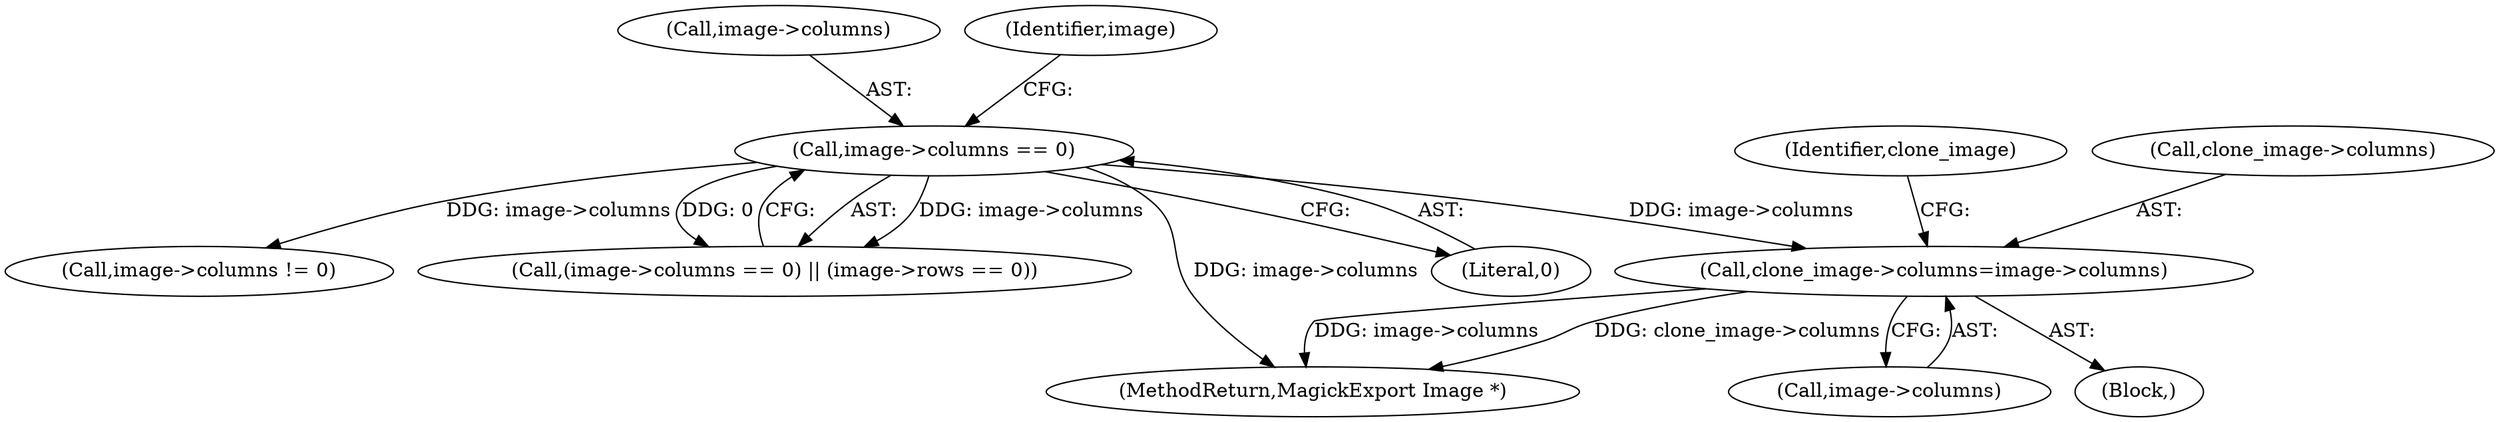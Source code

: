digraph "0_ImageMagick_aecd0ada163a4d6c769cec178955d5f3e9316f2f_0@pointer" {
"1000265" [label="(Call,clone_image->columns=image->columns)"];
"1000153" [label="(Call,image->columns == 0)"];
"1000108" [label="(Block,)"];
"1000152" [label="(Call,(image->columns == 0) || (image->rows == 0))"];
"1000599" [label="(Call,image->columns != 0)"];
"1000154" [label="(Call,image->columns)"];
"1000153" [label="(Call,image->columns == 0)"];
"1000763" [label="(MethodReturn,MagickExport Image *)"];
"1000269" [label="(Call,image->columns)"];
"1000274" [label="(Identifier,clone_image)"];
"1000160" [label="(Identifier,image)"];
"1000266" [label="(Call,clone_image->columns)"];
"1000265" [label="(Call,clone_image->columns=image->columns)"];
"1000157" [label="(Literal,0)"];
"1000265" -> "1000108"  [label="AST: "];
"1000265" -> "1000269"  [label="CFG: "];
"1000266" -> "1000265"  [label="AST: "];
"1000269" -> "1000265"  [label="AST: "];
"1000274" -> "1000265"  [label="CFG: "];
"1000265" -> "1000763"  [label="DDG: image->columns"];
"1000265" -> "1000763"  [label="DDG: clone_image->columns"];
"1000153" -> "1000265"  [label="DDG: image->columns"];
"1000153" -> "1000152"  [label="AST: "];
"1000153" -> "1000157"  [label="CFG: "];
"1000154" -> "1000153"  [label="AST: "];
"1000157" -> "1000153"  [label="AST: "];
"1000160" -> "1000153"  [label="CFG: "];
"1000152" -> "1000153"  [label="CFG: "];
"1000153" -> "1000763"  [label="DDG: image->columns"];
"1000153" -> "1000152"  [label="DDG: image->columns"];
"1000153" -> "1000152"  [label="DDG: 0"];
"1000153" -> "1000599"  [label="DDG: image->columns"];
}
